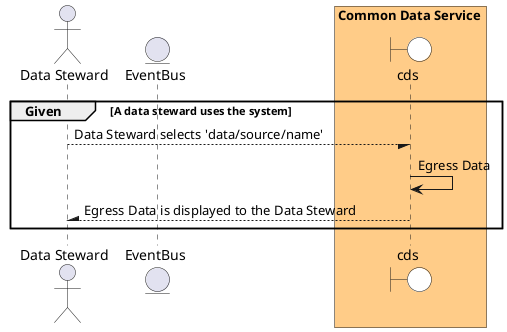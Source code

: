 @startuml


actor "Data Steward"


entity EventBus

box Common Data Service #ffcc88
    boundary cds #white
end box


group Given [A data steward uses the system]

"Data Steward" --/ cds: Data Steward selects &#39;data/source/name&#39;
"cds" -> cds: Egress Data



"Data Steward" /-- cds: Egress Data is displayed to the Data Steward


end

@enduml
